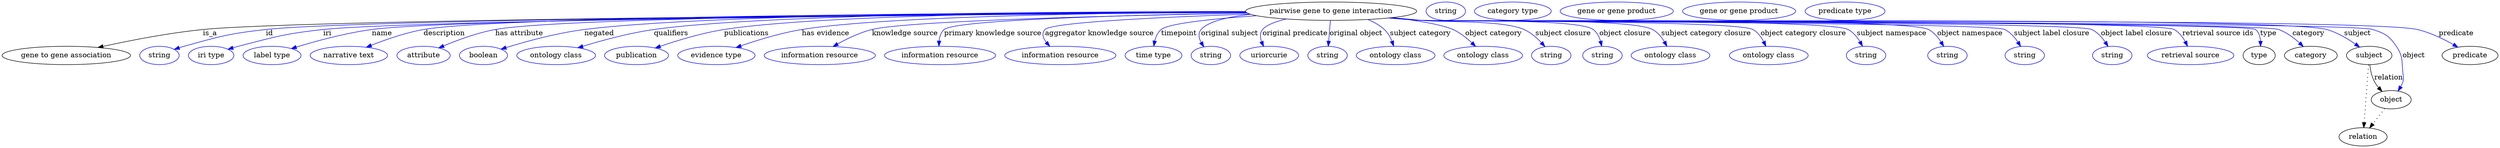digraph {
	graph [bb="0,0,4874,283"];
	node [label="\N"];
	"pairwise gene to gene interaction"	[height=0.5,
		label="pairwise gene to gene interaction",
		pos="2594.4,265",
		width=4.6399];
	"gene to gene association"	[height=0.5,
		pos="125.44,178",
		width=3.4844];
	"pairwise gene to gene interaction" -> "gene to gene association"	[label=is_a,
		lp="406.44,221.5",
		pos="e,187.32,193.67 2428.2,262.98 1950,259.82 592.45,249.17 392.44,229 325.77,222.28 250.85,207.61 197.38,195.89"];
	id	[color=blue,
		height=0.5,
		label=string,
		pos="307.44,178",
		width=1.0652];
	"pairwise gene to gene interaction" -> id	[color=blue,
		label=id,
		lp="522.44,221.5",
		pos="e,336.43,189.98 2428.1,262.98 1968.5,259.93 702.8,249.72 515.44,229 443.27,221.02 425.38,215.5 355.44,196 352.33,195.13 349.13,194.17 \
345.93,193.15",
		style=solid];
	iri	[color=blue,
		height=0.5,
		label="iri type",
		pos="408.44,178",
		width=1.2277];
	"pairwise gene to gene interaction" -> iri	[color=blue,
		label=iri,
		lp="635.44,221.5",
		pos="e,441.35,190.2 2428.4,262.75 1986.5,259.17 803.6,247.92 627.44,229 552.65,220.97 534.26,214.85 461.44,196 458.06,195.13 454.58,194.16 \
451.1,193.15",
		style=solid];
	name	[color=blue,
		height=0.5,
		label="label type",
		pos="527.44,178",
		width=1.5707];
	"pairwise gene to gene interaction" -> name	[color=blue,
		label=name,
		lp="742.44,221.5",
		pos="e,565.4,191.54 2428.3,263.09 2001.4,260.45 888.48,251.48 722.44,229 671.3,222.08 614.29,206.51 575.18,194.57",
		style=solid];
	description	[color=blue,
		height=0.5,
		label="narrative text",
		pos="677.44,178",
		width=2.0943];
	"pairwise gene to gene interaction" -> description	[color=blue,
		label=description,
		lp="862.94,221.5",
		pos="e,711.49,194.14 2427.7,263.67 2016.8,262.42 977.42,256.55 822.44,229 787.38,222.77 749.38,209.4 721.08,198.06",
		style=solid];
	"has attribute"	[color=blue,
		height=0.5,
		label=attribute,
		pos="822.44,178",
		width=1.4443];
	"pairwise gene to gene interaction" -> "has attribute"	[color=blue,
		label="has attribute",
		lp="1008.4,221.5",
		pos="e,852.02,192.82 2427.7,263.48 2040.5,261.83 1102.5,255.15 961.44,229 926.48,222.52 888.61,208.39 861.24,196.8",
		style=solid];
	negated	[color=blue,
		height=0.5,
		label=boolean,
		pos="939.44,178",
		width=1.2999];
	"pairwise gene to gene interaction" -> negated	[color=blue,
		label=negated,
		lp="1164.4,221.5",
		pos="e,973.64,190.46 2427.5,264.31 2099.2,264.21 1380.6,260.29 1135.4,229 1082.1,222.2 1022.5,205.66 983.19,193.46",
		style=solid];
	qualifiers	[color=blue,
		height=0.5,
		label="ontology class",
		pos="1080.4,178",
		width=2.1304];
	"pairwise gene to gene interaction" -> qualifiers	[color=blue,
		label=qualifiers,
		lp="1304.9,221.5",
		pos="e,1122.7,193.07 2427.5,264.35 2123.2,264.2 1489.5,260.01 1271.4,229 1223.6,222.2 1170.6,207.74 1132.5,196.11",
		style=solid];
	publications	[color=blue,
		height=0.5,
		label=publication,
		pos="1237.4,178",
		width=1.7332];
	"pairwise gene to gene interaction" -> publications	[color=blue,
		label=publications,
		lp="1452.4,221.5",
		pos="e,1274.2,192.71 2427.5,264.31 2148.6,263.95 1599.5,259.24 1408.4,229 1365.3,222.18 1317.8,207.69 1283.8,196.06",
		style=solid];
	"has evidence"	[color=blue,
		height=0.5,
		label="evidence type",
		pos="1393.4,178",
		width=2.0943];
	"pairwise gene to gene interaction" -> "has evidence"	[color=blue,
		label="has evidence",
		lp="1606.9,221.5",
		pos="e,1431.9,193.61 2427.9,263.56 2179.1,262.01 1722.2,255.51 1560.4,229 1519.6,222.3 1474.7,208.48 1441.7,197.06",
		style=solid];
	"knowledge source"	[color=blue,
		height=0.5,
		label="information resource",
		pos="1595.4,178",
		width=3.015];
	"pairwise gene to gene interaction" -> "knowledge source"	[color=blue,
		label="knowledge source",
		lp="1761.9,221.5",
		pos="e,1621.5,195.59 2430.6,261.28 2191.1,256.74 1766.2,246.38 1697.4,229 1673.9,223.07 1649.5,211.31 1630.4,200.68",
		style=solid];
	"primary knowledge source"	[color=blue,
		height=0.5,
		label="information resource",
		pos="1830.4,178",
		width=3.015];
	"pairwise gene to gene interaction" -> "primary knowledge source"	[color=blue,
		label="primary knowledge source",
		lp="1933.4,221.5",
		pos="e,1828.2,196.41 2430,261.61 2214.2,257.71 1860.1,248.4 1838.4,229 1832.1,223.34 1829.4,214.82 1828.5,206.41",
		style=solid];
	"aggregator knowledge source"	[color=blue,
		height=0.5,
		label="information resource",
		pos="2065.4,178",
		width=3.015];
	"pairwise gene to gene interaction" -> "aggregator knowledge source"	[color=blue,
		label="aggregator knowledge source",
		lp="2141.9,221.5",
		pos="e,2044.7,195.97 2435.8,259.34 2275.4,253.84 2049.1,243.55 2035.4,229 2028.4,221.54 2031.6,212.18 2038.1,203.58",
		style=solid];
	timepoint	[color=blue,
		height=0.5,
		label="time type",
		pos="2247.4,178",
		width=1.5346];
	"pairwise gene to gene interaction" -> timepoint	[color=blue,
		label=timepoint,
		lp="2297.4,221.5",
		pos="e,2248,196.47 2448.9,256.08 2366.6,250.3 2277.3,241.32 2262.4,229 2255.7,223.41 2251.9,214.91 2249.8,206.49",
		style=solid];
	"original subject"	[color=blue,
		height=0.5,
		label=string,
		pos="2359.4,178",
		width=1.0652];
	"pairwise gene to gene interaction" -> "original subject"	[color=blue,
		label="original subject",
		lp="2396.4,221.5",
		pos="e,2345.7,194.92 2436.9,258.91 2393.5,254.01 2354.4,245.06 2340.4,229 2334.2,221.83 2336,212.39 2340.4,203.65",
		style=solid];
	"original predicate"	[color=blue,
		height=0.5,
		label=uriorcurie,
		pos="2473.4,178",
		width=1.5887];
	"pairwise gene to gene interaction" -> "original predicate"	[color=blue,
		label="original predicate",
		lp="2523.9,221.5",
		pos="e,2462.4,195.76 2506.5,249.65 2485.4,244.35 2467,237.52 2460.4,229 2455.2,222.16 2455.7,213.39 2458.4,205.11",
		style=solid];
	"original object"	[color=blue,
		height=0.5,
		label=string,
		pos="2587.4,178",
		width=1.0652];
	"pairwise gene to gene interaction" -> "original object"	[color=blue,
		label="original object",
		lp="2642.9,221.5",
		pos="e,2588.9,196.18 2593,246.8 2592.1,235.16 2590.8,219.55 2589.7,206.24",
		style=solid];
	"subject category"	[color=blue,
		height=0.5,
		label="ontology class",
		pos="2720.4,178",
		width=2.1304];
	"pairwise gene to gene interaction" -> "subject category"	[color=blue,
		label="subject category",
		lp="2768.9,221.5",
		pos="e,2716.6,196.4 2666.2,248.69 2677.9,243.82 2689.2,237.42 2698.4,229 2705.2,222.84 2710,214.24 2713.3,205.9",
		style=solid];
	"object category"	[color=blue,
		height=0.5,
		label="ontology class",
		pos="2891.4,178",
		width=2.1304];
	"pairwise gene to gene interaction" -> "object category"	[color=blue,
		label="object category",
		lp="2911.9,221.5",
		pos="e,2876.6,195.73 2714.8,252.46 2762.5,246.61 2811,238.68 2832.4,229 2846.1,222.83 2859,212.54 2869.3,202.9",
		style=solid];
	"subject closure"	[color=blue,
		height=0.5,
		label=string,
		pos="3024.4,178",
		width=1.0652];
	"pairwise gene to gene interaction" -> "subject closure"	[color=blue,
		label="subject closure",
		lp="3047.9,221.5",
		pos="e,3012,195.53 2713.7,252.37 2732.7,250.55 2752.1,248.71 2770.4,247 2815.1,242.84 2930.5,247.4 2971.4,229 2984.4,223.18 2996.1,212.88 \
3005.3,203.13",
		style=solid];
	"object closure"	[color=blue,
		height=0.5,
		label=string,
		pos="3124.4,178",
		width=1.0652];
	"pairwise gene to gene interaction" -> "object closure"	[color=blue,
		label="object closure",
		lp="3168.4,221.5",
		pos="e,3123,196.23 2710.8,252.05 2730.7,250.21 2751.2,248.45 2770.4,247 2807.7,244.2 3076.4,251.31 3106.4,229 3113.8,223.54 3118.1,214.8 \
3120.7,206.15",
		style=solid];
	"subject category closure"	[color=blue,
		height=0.5,
		label="ontology class",
		pos="3257.4,178",
		width=2.1304];
	"pairwise gene to gene interaction" -> "subject category closure"	[color=blue,
		label="subject category closure",
		lp="3326.9,221.5",
		pos="e,3250.4,196.11 2709.9,251.91 2730,250.07 2750.8,248.34 2770.4,247 2820.6,243.58 3178.3,253.09 3222.4,229 3232.2,223.67 3239.8,214.3 \
3245.5,205.1",
		style=solid];
	"object category closure"	[color=blue,
		height=0.5,
		label="ontology class",
		pos="3449.4,178",
		width=2.1304];
	"pairwise gene to gene interaction" -> "object category closure"	[color=blue,
		label="object category closure",
		lp="3516.9,221.5",
		pos="e,3443.7,196.1 2708.4,251.84 2729,249.97 2750.4,248.25 2770.4,247 2806.4,244.77 3387.2,246.95 3418.4,229 3427.6,223.71 3434.5,214.48 \
3439.4,205.37",
		style=solid];
	"subject namespace"	[color=blue,
		height=0.5,
		label=string,
		pos="3639.4,178",
		width=1.0652];
	"pairwise gene to gene interaction" -> "subject namespace"	[color=blue,
		label="subject namespace",
		lp="3689.4,221.5",
		pos="e,3632.5,196.19 2708,251.78 2728.7,249.9 2750.2,248.19 2770.4,247 2816.7,244.27 3563.6,250.84 3604.4,229 3614.3,223.76 3621.9,214.4 \
3627.5,205.19",
		style=solid];
	"object namespace"	[color=blue,
		height=0.5,
		label=string,
		pos="3798.4,178",
		width=1.0652];
	"pairwise gene to gene interaction" -> "object namespace"	[color=blue,
		label="object namespace",
		lp="3842.4,221.5",
		pos="e,3791.1,195.74 2707.9,251.72 2728.7,249.85 2750.2,248.16 2770.4,247 2825.4,243.85 3712.5,254.23 3761.4,229 3771.8,223.68 3780,213.99 \
3786,204.56",
		style=solid];
	"subject label closure"	[color=blue,
		height=0.5,
		label=string,
		pos="3949.4,178",
		width=1.0652];
	"pairwise gene to gene interaction" -> "subject label closure"	[color=blue,
		label="subject label closure",
		lp="4002.4,221.5",
		pos="e,3941.5,195.77 2707.5,251.72 2728.4,249.84 2750.1,248.14 2770.4,247 2802.1,245.23 3882.1,243.12 3910.4,229 3921.2,223.66 3929.8,\
213.84 3936.2,204.31",
		style=solid];
	"object label closure"	[color=blue,
		height=0.5,
		label=string,
		pos="4120.4,178",
		width=1.0652];
	"pairwise gene to gene interaction" -> "object label closure"	[color=blue,
		label="object label closure",
		lp="4167.9,221.5",
		pos="e,4112.1,195.79 2707.5,251.69 2728.4,249.81 2750.1,248.12 2770.4,247 2806.8,245 4047.7,244.99 4080.4,229 4091.3,223.69 4100.1,213.87 \
4106.7,204.33",
		style=solid];
	"retrieval source ids"	[color=blue,
		height=0.5,
		label="retrieval source",
		pos="4273.4,178",
		width=2.347];
	"pairwise gene to gene interaction" -> "retrieval source ids"	[color=blue,
		label="retrieval source ids",
		lp="4326.9,221.5",
		pos="e,4267.5,196.18 2707.5,251.67 2728.4,249.79 2750.1,248.11 2770.4,247 2811.2,244.78 4205.7,248.84 4241.4,229 4250.9,223.75 4258,214.39 \
4263,205.18",
		style=solid];
	type	[height=0.5,
		pos="4407.4,178",
		width=0.86659];
	"pairwise gene to gene interaction" -> type	[color=blue,
		label=type,
		lp="4425.4,221.5",
		pos="e,4410.1,195.98 2707,251.69 2728.1,249.79 2749.9,248.1 2770.4,247 2793,245.79 4383.4,243.95 4400.4,229 4406.9,223.32 4409.4,214.65 \
4410.1,206.12",
		style=solid];
	category	[height=0.5,
		pos="4508.4,178",
		width=1.4263];
	"pairwise gene to gene interaction" -> category	[color=blue,
		label=category,
		lp="4503.9,221.5",
		pos="e,4493.7,195.48 2707,251.68 2728.1,249.79 2749.9,248.1 2770.4,247 2816.9,244.51 4401.6,244.55 4445.4,229 4460.7,223.59 4475,212.84 \
4486.2,202.68",
		style=solid];
	subject	[height=0.5,
		pos="4622.4,178",
		width=1.2277];
	"pairwise gene to gene interaction" -> subject	[color=blue,
		label=subject,
		lp="4599.4,221.5",
		pos="e,4603.7,194.32 2707,251.67 2728.1,249.78 2749.9,248.09 2770.4,247 2868.6,241.77 4444.9,255.8 4539.4,229 4559.6,223.29 4579.8,211.3 \
4595.2,200.49",
		style=solid];
	object	[height=0.5,
		pos="4665.4,91",
		width=1.0832];
	"pairwise gene to gene interaction" -> object	[color=blue,
		label=object,
		lp="4709.4,178",
		pos="e,4678.8,108.09 2707,251.67 2728.1,249.77 2749.9,248.09 2770.4,247 2822,244.26 4580.4,245.05 4629.4,229 4653.4,221.18 4661.4,216.87 \
4675.4,196 4689.2,175.52 4685.5,166.51 4688.4,142 4689.2,135.38 4690.3,133.39 4688.4,127 4687.4,123.55 4685.9,120.13 4684.2,116.85",
		style=solid];
	predicate	[height=0.5,
		pos="4819.4,178",
		width=1.5165];
	"pairwise gene to gene interaction" -> predicate	[color=blue,
		label=predicate,
		lp="4792.4,221.5",
		pos="e,4795.6,194.36 2707,251.66 2728.1,249.77 2749.9,248.08 2770.4,247 2878.4,241.3 4611.2,253.71 4716.4,229 4741.3,223.16 4767.2,210.56 \
4786.8,199.48",
		style=solid];
	association_type	[color=blue,
		height=0.5,
		label=string,
		pos="2817.4,265",
		width=1.0652];
	association_category	[color=blue,
		height=0.5,
		label="category type",
		pos="2948.4,265",
		width=2.0762];
	subject -> object	[label=relation,
		lp="4660.4,134.5",
		pos="e,4647.5,107.23 4623.5,159.55 4624.7,149.57 4627.2,137.07 4632.4,127 4634.7,122.68 4637.6,118.52 4640.8,114.66"];
	relation	[height=0.5,
		pos="4610.4,18",
		width=1.2999];
	subject -> relation	[pos="e,4611.7,36.188 4621.1,159.79 4619.1,132.48 4615,78.994 4612.5,46.38",
		style=dotted];
	"gene to gene association_subject"	[color=blue,
		height=0.5,
		label="gene or gene product",
		pos="3151.4,265",
		width=3.0692];
	object -> relation	[pos="e,4623.3,35.54 4653,73.889 4646,64.939 4637.3,53.617 4629.5,43.584",
		style=dotted];
	"gene to gene association_object"	[color=blue,
		height=0.5,
		label="gene or gene product",
		pos="3390.4,265",
		width=3.0692];
	"pairwise gene to gene interaction_predicate"	[color=blue,
		height=0.5,
		label="predicate type",
		pos="3596.4,265",
		width=2.1665];
}
